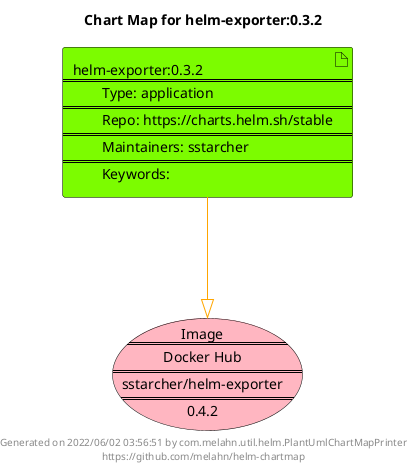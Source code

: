 @startuml
skinparam linetype ortho
skinparam backgroundColor white
skinparam usecaseBorderColor black
skinparam usecaseArrowColor LightSlateGray
skinparam artifactBorderColor black
skinparam artifactArrowColor LightSlateGray

title Chart Map for helm-exporter:0.3.2

'There is one referenced Helm Chart
artifact "helm-exporter:0.3.2\n====\n\tType: application\n====\n\tRepo: https://charts.helm.sh/stable\n====\n\tMaintainers: sstarcher\n====\n\tKeywords: " as helm_exporter_0_3_2 #LawnGreen

'There is one referenced Docker Image
usecase "Image\n====\nDocker Hub\n====\nsstarcher/helm-exporter\n====\n0.4.2" as sstarcher_helm_exporter_0_4_2 #LightPink

'Chart Dependencies
helm_exporter_0_3_2--[#orange]-|>sstarcher_helm_exporter_0_4_2

center footer Generated on 2022/06/02 03:56:51 by com.melahn.util.helm.PlantUmlChartMapPrinter\nhttps://github.com/melahn/helm-chartmap
@enduml
